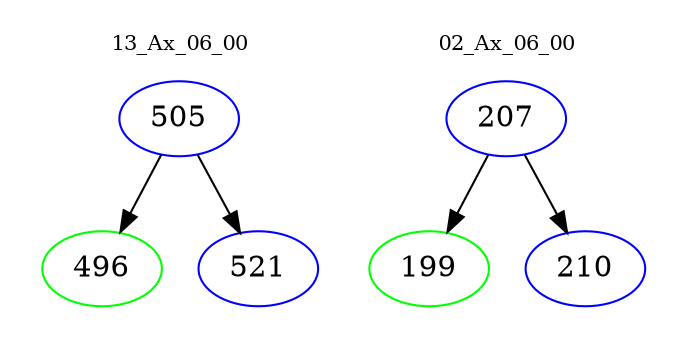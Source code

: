 digraph{
subgraph cluster_0 {
color = white
label = "13_Ax_06_00";
fontsize=10;
T0_505 [label="505", color="blue"]
T0_505 -> T0_496 [color="black"]
T0_496 [label="496", color="green"]
T0_505 -> T0_521 [color="black"]
T0_521 [label="521", color="blue"]
}
subgraph cluster_1 {
color = white
label = "02_Ax_06_00";
fontsize=10;
T1_207 [label="207", color="blue"]
T1_207 -> T1_199 [color="black"]
T1_199 [label="199", color="green"]
T1_207 -> T1_210 [color="black"]
T1_210 [label="210", color="blue"]
}
}
